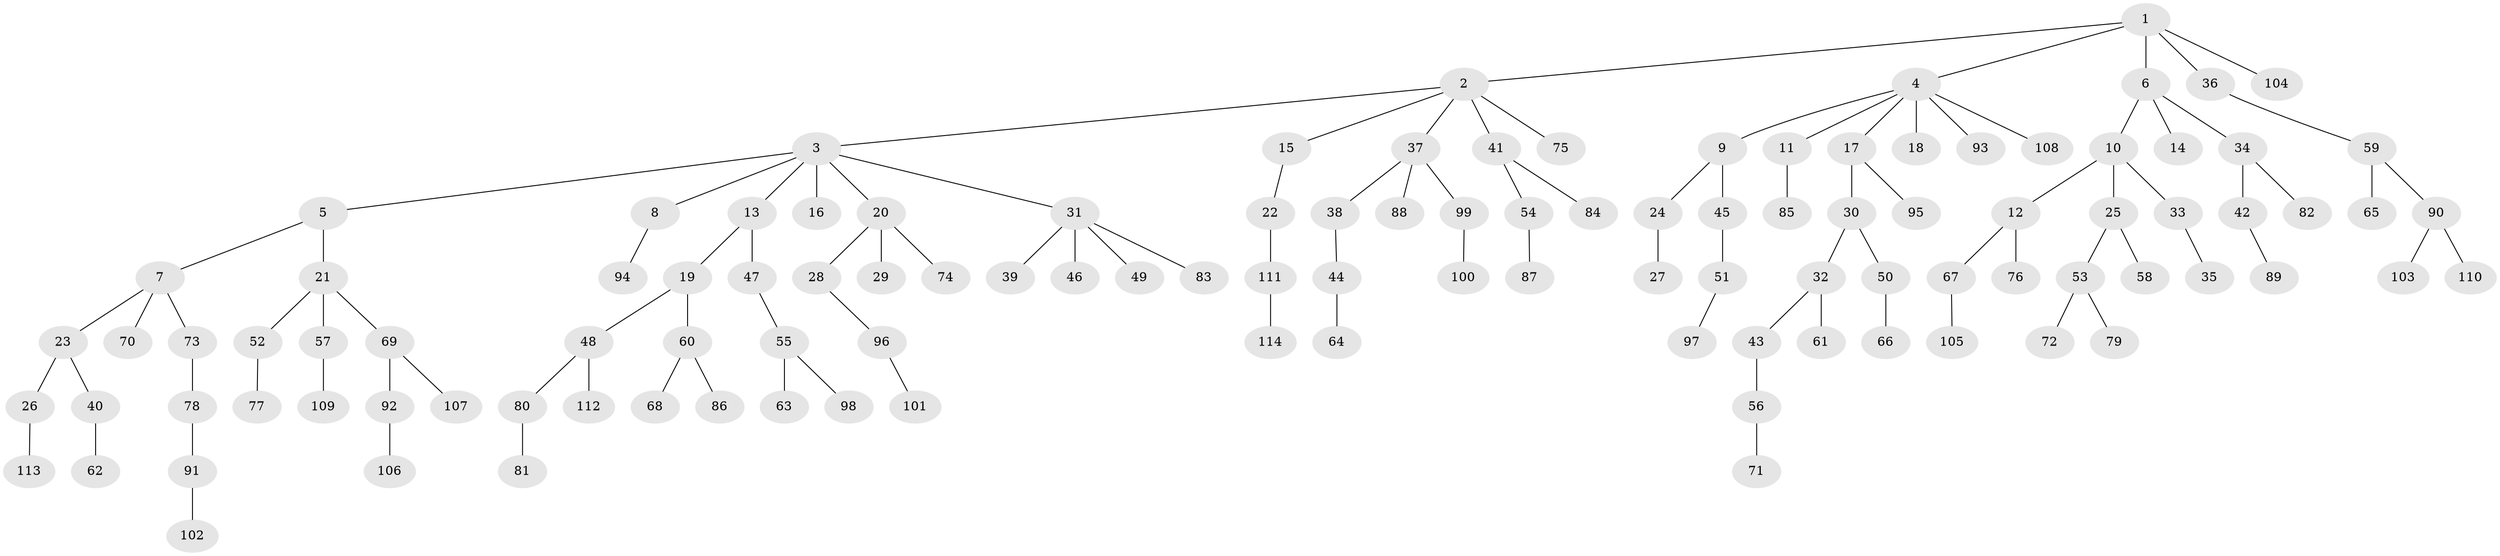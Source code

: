 // Generated by graph-tools (version 1.1) at 2025/36/03/09/25 02:36:59]
// undirected, 114 vertices, 113 edges
graph export_dot {
graph [start="1"]
  node [color=gray90,style=filled];
  1;
  2;
  3;
  4;
  5;
  6;
  7;
  8;
  9;
  10;
  11;
  12;
  13;
  14;
  15;
  16;
  17;
  18;
  19;
  20;
  21;
  22;
  23;
  24;
  25;
  26;
  27;
  28;
  29;
  30;
  31;
  32;
  33;
  34;
  35;
  36;
  37;
  38;
  39;
  40;
  41;
  42;
  43;
  44;
  45;
  46;
  47;
  48;
  49;
  50;
  51;
  52;
  53;
  54;
  55;
  56;
  57;
  58;
  59;
  60;
  61;
  62;
  63;
  64;
  65;
  66;
  67;
  68;
  69;
  70;
  71;
  72;
  73;
  74;
  75;
  76;
  77;
  78;
  79;
  80;
  81;
  82;
  83;
  84;
  85;
  86;
  87;
  88;
  89;
  90;
  91;
  92;
  93;
  94;
  95;
  96;
  97;
  98;
  99;
  100;
  101;
  102;
  103;
  104;
  105;
  106;
  107;
  108;
  109;
  110;
  111;
  112;
  113;
  114;
  1 -- 2;
  1 -- 4;
  1 -- 6;
  1 -- 36;
  1 -- 104;
  2 -- 3;
  2 -- 15;
  2 -- 37;
  2 -- 41;
  2 -- 75;
  3 -- 5;
  3 -- 8;
  3 -- 13;
  3 -- 16;
  3 -- 20;
  3 -- 31;
  4 -- 9;
  4 -- 11;
  4 -- 17;
  4 -- 18;
  4 -- 93;
  4 -- 108;
  5 -- 7;
  5 -- 21;
  6 -- 10;
  6 -- 14;
  6 -- 34;
  7 -- 23;
  7 -- 70;
  7 -- 73;
  8 -- 94;
  9 -- 24;
  9 -- 45;
  10 -- 12;
  10 -- 25;
  10 -- 33;
  11 -- 85;
  12 -- 67;
  12 -- 76;
  13 -- 19;
  13 -- 47;
  15 -- 22;
  17 -- 30;
  17 -- 95;
  19 -- 48;
  19 -- 60;
  20 -- 28;
  20 -- 29;
  20 -- 74;
  21 -- 52;
  21 -- 57;
  21 -- 69;
  22 -- 111;
  23 -- 26;
  23 -- 40;
  24 -- 27;
  25 -- 53;
  25 -- 58;
  26 -- 113;
  28 -- 96;
  30 -- 32;
  30 -- 50;
  31 -- 39;
  31 -- 46;
  31 -- 49;
  31 -- 83;
  32 -- 43;
  32 -- 61;
  33 -- 35;
  34 -- 42;
  34 -- 82;
  36 -- 59;
  37 -- 38;
  37 -- 88;
  37 -- 99;
  38 -- 44;
  40 -- 62;
  41 -- 54;
  41 -- 84;
  42 -- 89;
  43 -- 56;
  44 -- 64;
  45 -- 51;
  47 -- 55;
  48 -- 80;
  48 -- 112;
  50 -- 66;
  51 -- 97;
  52 -- 77;
  53 -- 72;
  53 -- 79;
  54 -- 87;
  55 -- 63;
  55 -- 98;
  56 -- 71;
  57 -- 109;
  59 -- 65;
  59 -- 90;
  60 -- 68;
  60 -- 86;
  67 -- 105;
  69 -- 92;
  69 -- 107;
  73 -- 78;
  78 -- 91;
  80 -- 81;
  90 -- 103;
  90 -- 110;
  91 -- 102;
  92 -- 106;
  96 -- 101;
  99 -- 100;
  111 -- 114;
}
